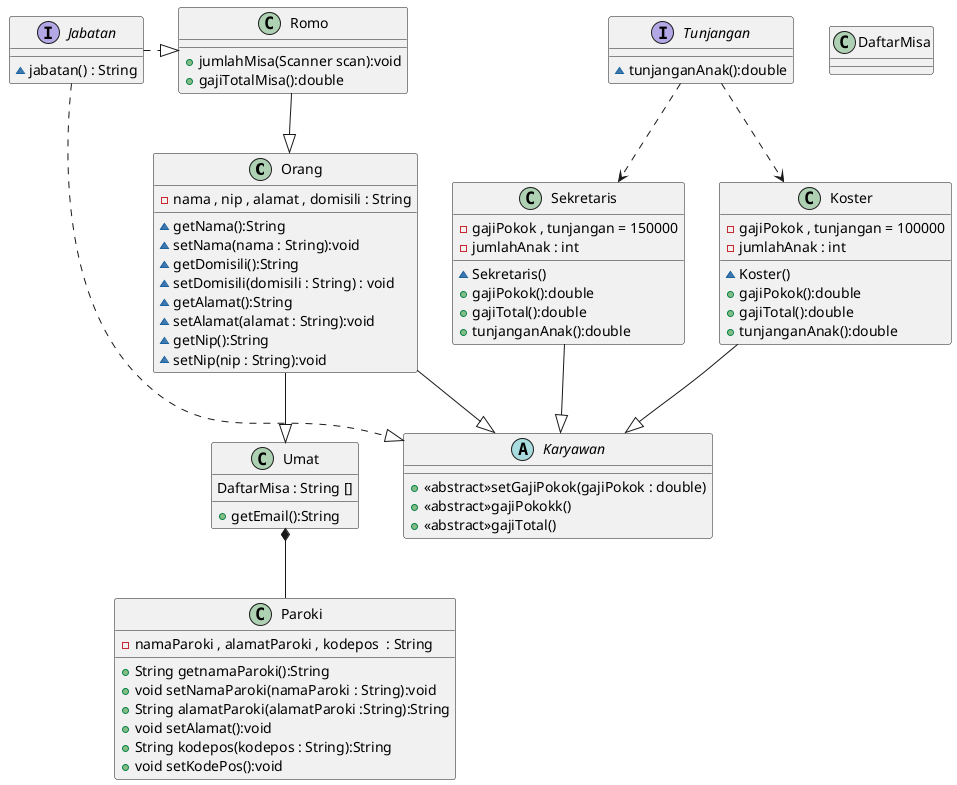 @startuml
'https://plantuml.com/class-diagram

class Orang{
- nama , nip , alamat , domisili : String
~getNama():String
~setNama(nama : String):void
~getDomisili():String
~setDomisili(domisili : String) : void
~getAlamat():String
~setAlamat(alamat : String):void
~getNip():String
~setNip(nip : String):void
}

abstract class Karyawan{
+<<abstract>>setGajiPokok(gajiPokok : double)
+<<abstract>>gajiPokokk()
+<<abstract>>gajiTotal()
}

class Sekretaris{
-gajiPokok , tunjangan = 150000
-jumlahAnak : int
~Sekretaris()
+gajiPokok():double
+gajiTotal():double
+tunjanganAnak():double
}

class Paroki{
- namaParoki , alamatParoki , kodepos  : String
+String getnamaParoki():String
+void setNamaParoki(namaParoki : String):void
+String alamatParoki(alamatParoki :String):String
+void setAlamat():void
+String kodepos(kodepos : String):String
+void setKodePos():void
}


interface Jabatan{
~jabatan() : String
}


class Romo{

+jumlahMisa(Scanner scan):void
+gajiTotalMisa():double
}

class Umat{
+getEmail():String
DaftarMisa : String []
}
class DaftarMisa{


}


class Koster{
-gajiPokok , tunjangan = 100000
-jumlahAnak : int
~Koster()
+gajiPokok():double
+gajiTotal():double
+tunjanganAnak():double
}

interface Tunjangan{
~tunjanganAnak():double
}

Tunjangan -[dashed]->Sekretaris
Tunjangan -[dashed]-> Koster
Jabatan -[dashed]|> Karyawan
Romo --|> Orang
Sekretaris --|> Karyawan
Koster --|> Karyawan
Orang --|> Karyawan
Orang --|> Umat
Jabatan -[dashed]|>Romo
Umat *-- Paroki
@enduml